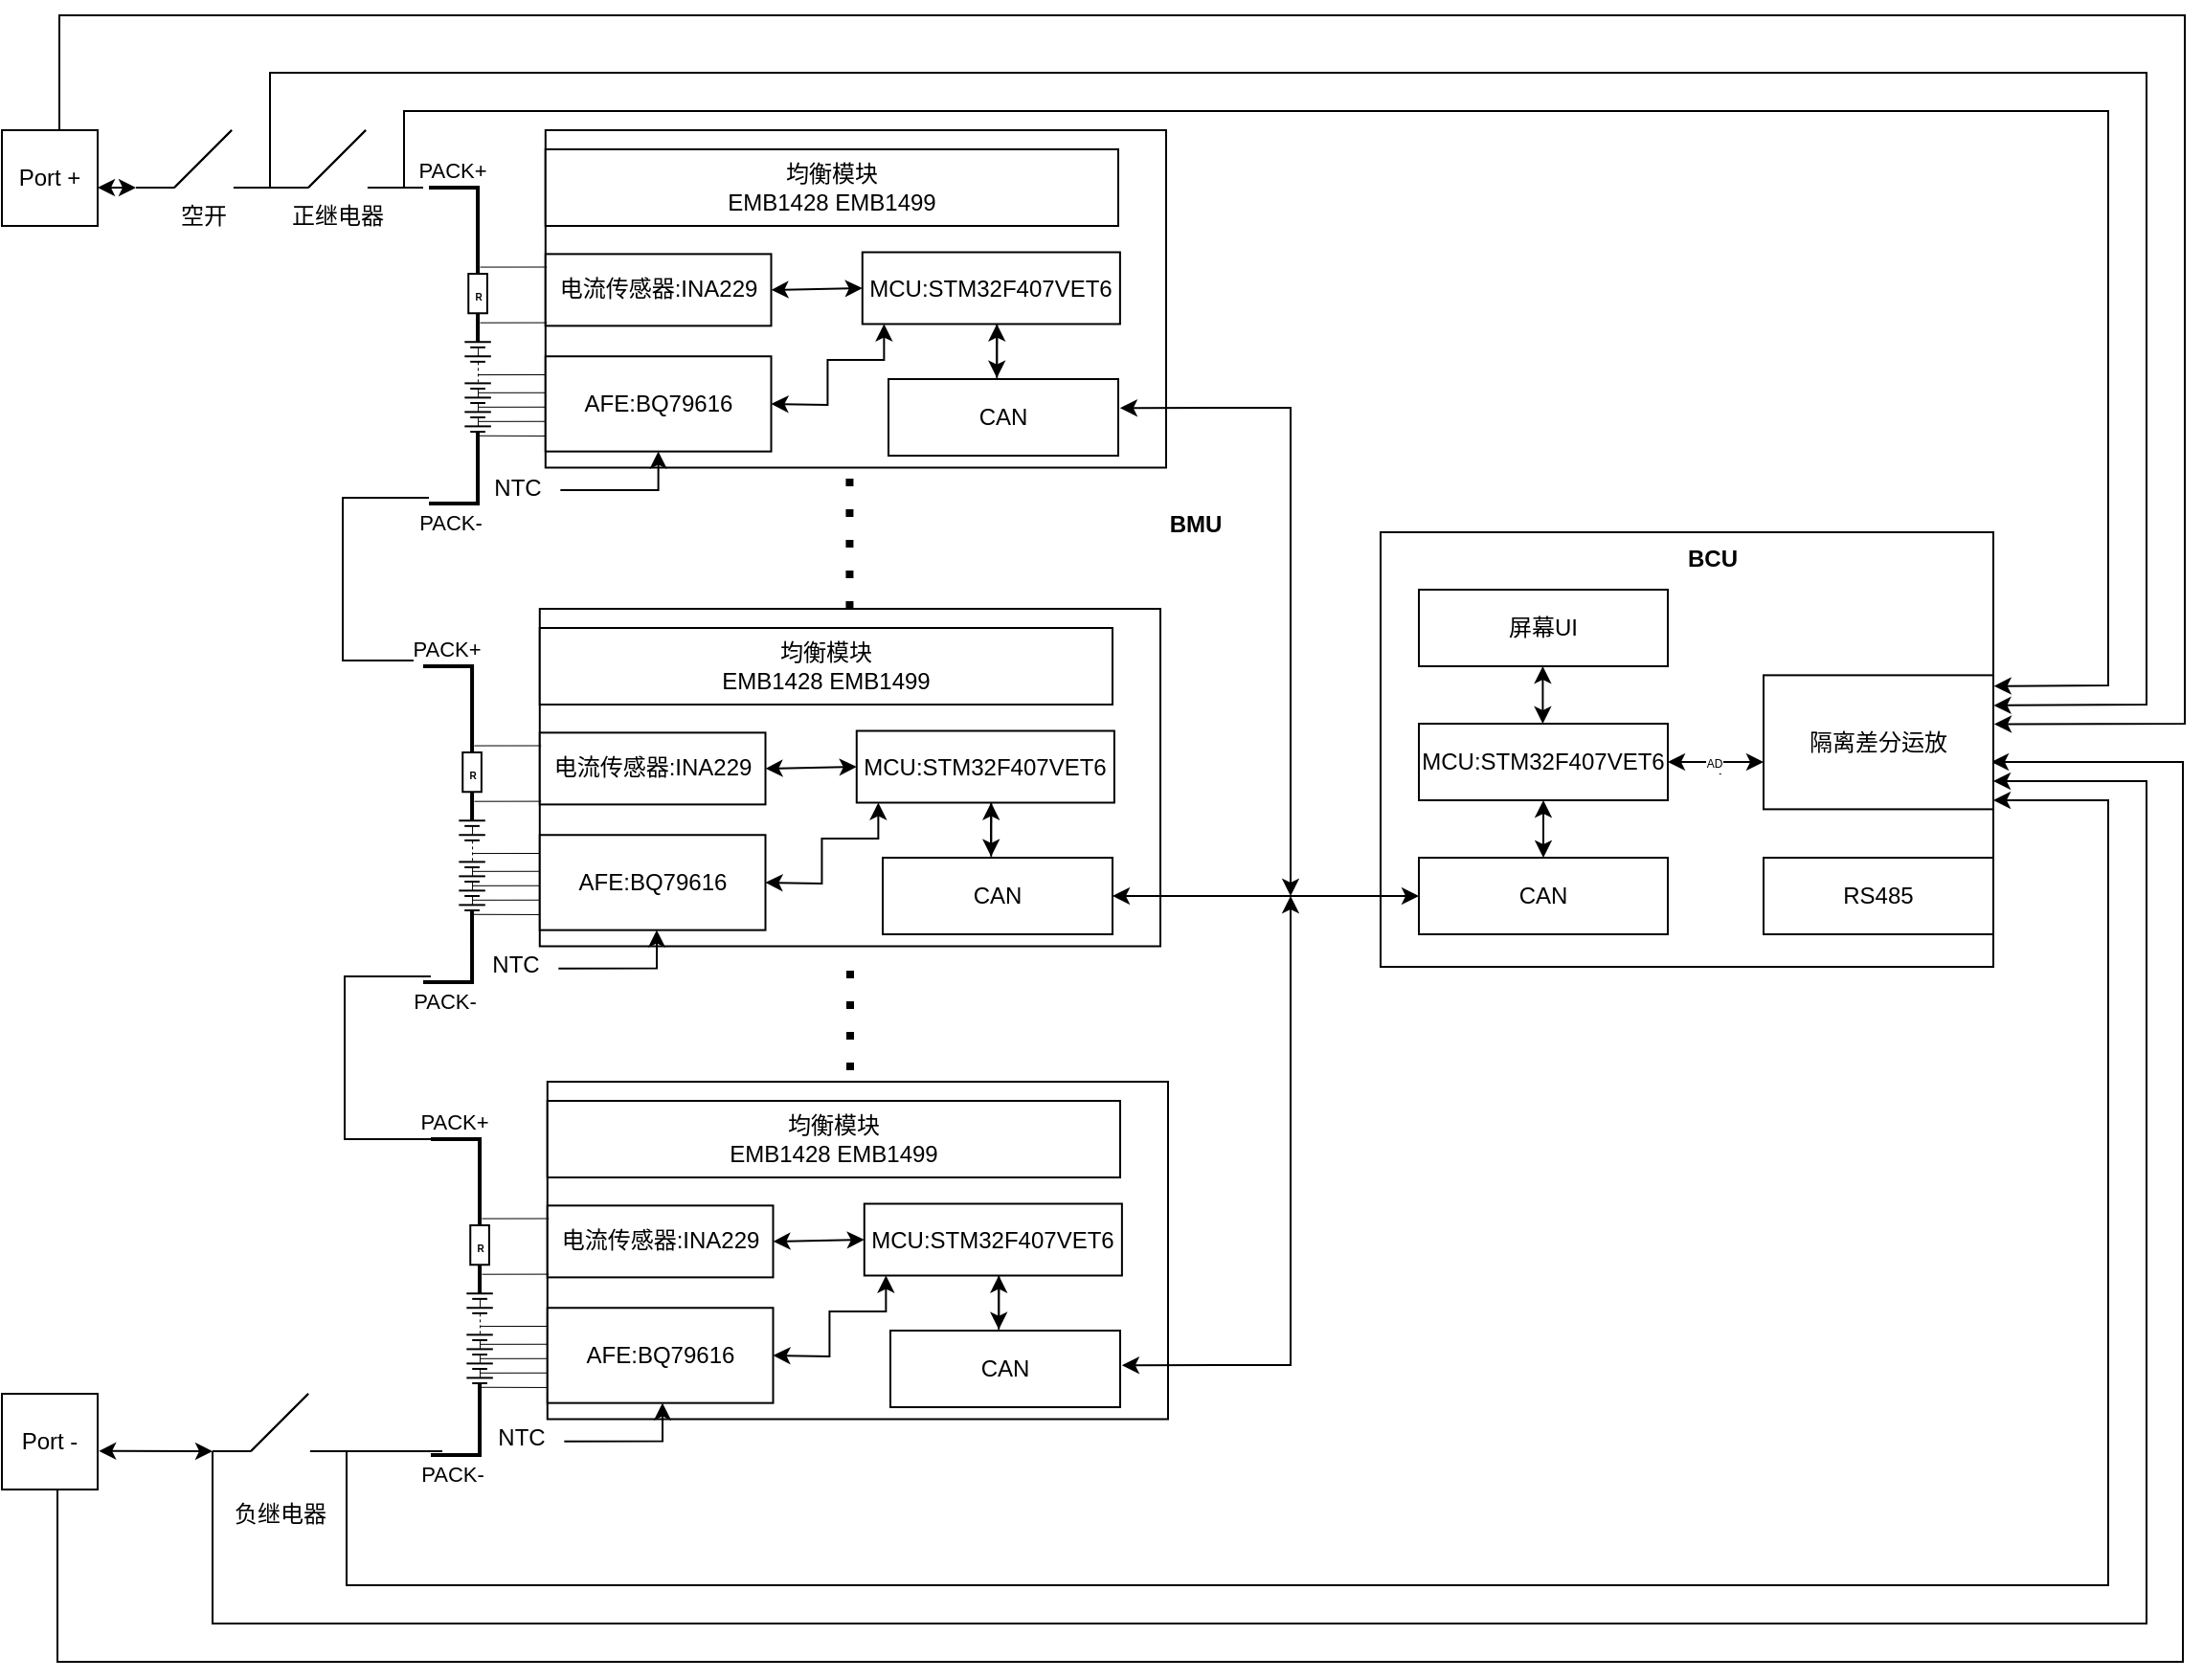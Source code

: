 <mxfile version="24.2.3" type="github">
  <diagram name="第 1 页" id="3flDMspyzysU2a9ugg71">
    <mxGraphModel dx="2122" dy="1163" grid="1" gridSize="1" guides="1" tooltips="1" connect="1" arrows="1" fold="1" page="1" pageScale="1" pageWidth="1169" pageHeight="827" math="0" shadow="0">
      <root>
        <mxCell id="0" />
        <mxCell id="1" parent="0" />
        <mxCell id="YwXC6KfsLL3C1h-GfCdH-2" value="&lt;div&gt;&lt;br&gt;&lt;/div&gt;&lt;div&gt;&lt;br&gt;&lt;/div&gt;" style="rounded=0;whiteSpace=wrap;html=1;container=0;" vertex="1" parent="1">
          <mxGeometry x="720" y="440" width="320" height="227" as="geometry" />
        </mxCell>
        <mxCell id="YwXC6KfsLL3C1h-GfCdH-6" value="MCU:STM32F407VET6" style="rounded=0;whiteSpace=wrap;html=1;container=0;" vertex="1" parent="1">
          <mxGeometry x="740" y="540" width="130" height="40" as="geometry" />
        </mxCell>
        <mxCell id="YwXC6KfsLL3C1h-GfCdH-11" value="&lt;b&gt;BCU&lt;/b&gt;" style="text;html=1;align=center;verticalAlign=middle;resizable=0;points=[];autosize=1;strokeColor=none;fillColor=none;container=0;" vertex="1" parent="1">
          <mxGeometry x="870.004" y="440.002" width="45" height="27" as="geometry" />
        </mxCell>
        <mxCell id="YwXC6KfsLL3C1h-GfCdH-14" value="" style="endArrow=classic;startArrow=classic;html=1;rounded=0;entryX=0.5;entryY=1;entryDx=0;entryDy=0;exitX=0.5;exitY=0;exitDx=0;exitDy=0;" edge="1" parent="1" source="YwXC6KfsLL3C1h-GfCdH-17" target="YwXC6KfsLL3C1h-GfCdH-6">
          <mxGeometry width="50" height="50" relative="1" as="geometry">
            <mxPoint x="706.858" y="559.495" as="sourcePoint" />
            <mxPoint x="764" y="583" as="targetPoint" />
          </mxGeometry>
        </mxCell>
        <mxCell id="YwXC6KfsLL3C1h-GfCdH-17" value="CAN" style="rounded=0;whiteSpace=wrap;html=1;container=0;" vertex="1" parent="1">
          <mxGeometry x="740" y="610" width="130" height="40" as="geometry" />
        </mxCell>
        <mxCell id="YwXC6KfsLL3C1h-GfCdH-18" value="RS485" style="rounded=0;whiteSpace=wrap;html=1;container=0;" vertex="1" parent="1">
          <mxGeometry x="920" y="610" width="120" height="40" as="geometry" />
        </mxCell>
        <mxCell id="YwXC6KfsLL3C1h-GfCdH-22" value="q" style="endArrow=classic;startArrow=classic;html=1;rounded=0;entryX=1;entryY=0.5;entryDx=0;entryDy=0;exitX=0;exitY=0.5;exitDx=0;exitDy=0;" edge="1" parent="1" target="YwXC6KfsLL3C1h-GfCdH-6">
          <mxGeometry width="50" height="50" relative="1" as="geometry">
            <mxPoint x="920" y="560" as="sourcePoint" />
            <mxPoint x="583" y="553" as="targetPoint" />
          </mxGeometry>
        </mxCell>
        <mxCell id="YwXC6KfsLL3C1h-GfCdH-23" value="&lt;font style=&quot;font-size: 6px;&quot;&gt;AD&lt;/font&gt;" style="edgeLabel;html=1;align=center;verticalAlign=middle;resizable=0;points=[];" vertex="1" connectable="0" parent="YwXC6KfsLL3C1h-GfCdH-22">
          <mxGeometry x="0.049" y="-1" relative="1" as="geometry">
            <mxPoint as="offset" />
          </mxGeometry>
        </mxCell>
        <mxCell id="YwXC6KfsLL3C1h-GfCdH-128" value="" style="endArrow=none;dashed=1;html=1;dashPattern=1 3;strokeWidth=4;rounded=0;" edge="1" parent="1">
          <mxGeometry width="50" height="50" relative="1" as="geometry">
            <mxPoint x="443" y="737" as="sourcePoint" />
            <mxPoint x="443" y="667" as="targetPoint" />
          </mxGeometry>
        </mxCell>
        <mxCell id="YwXC6KfsLL3C1h-GfCdH-129" value="" style="endArrow=none;dashed=1;html=1;dashPattern=1 3;strokeWidth=4;rounded=0;" edge="1" parent="1">
          <mxGeometry width="50" height="50" relative="1" as="geometry">
            <mxPoint x="442.72" y="480" as="sourcePoint" />
            <mxPoint x="442.72" y="410" as="targetPoint" />
            <Array as="points">
              <mxPoint x="442.72" y="410" />
            </Array>
          </mxGeometry>
        </mxCell>
        <mxCell id="YwXC6KfsLL3C1h-GfCdH-178" value="" style="endArrow=none;html=1;rounded=0;" edge="1" parent="1">
          <mxGeometry width="50" height="50" relative="1" as="geometry">
            <mxPoint x="224" y="507" as="sourcePoint" />
            <mxPoint x="223" y="422" as="targetPoint" />
            <Array as="points">
              <mxPoint x="178" y="507" />
              <mxPoint x="178" y="422" />
            </Array>
          </mxGeometry>
        </mxCell>
        <mxCell id="YwXC6KfsLL3C1h-GfCdH-180" value="" style="endArrow=none;html=1;rounded=0;" edge="1" parent="1">
          <mxGeometry width="50" height="50" relative="1" as="geometry">
            <mxPoint x="225" y="757" as="sourcePoint" />
            <mxPoint x="224" y="672" as="targetPoint" />
            <Array as="points">
              <mxPoint x="179" y="757" />
              <mxPoint x="179" y="672" />
            </Array>
          </mxGeometry>
        </mxCell>
        <mxCell id="YwXC6KfsLL3C1h-GfCdH-181" value="" style="group" vertex="1" connectable="0" parent="1">
          <mxGeometry x="140" y="230" width="70" height="30" as="geometry" />
        </mxCell>
        <mxCell id="YwXC6KfsLL3C1h-GfCdH-40" value="" style="endArrow=none;html=1;rounded=0;" edge="1" parent="YwXC6KfsLL3C1h-GfCdH-181">
          <mxGeometry width="50" height="50" relative="1" as="geometry">
            <mxPoint y="30" as="sourcePoint" />
            <mxPoint x="20" y="30" as="targetPoint" />
          </mxGeometry>
        </mxCell>
        <mxCell id="YwXC6KfsLL3C1h-GfCdH-41" value="" style="endArrow=none;html=1;rounded=0;" edge="1" parent="YwXC6KfsLL3C1h-GfCdH-181">
          <mxGeometry width="50" height="50" relative="1" as="geometry">
            <mxPoint x="50.94" y="30" as="sourcePoint" />
            <mxPoint x="80" y="30" as="targetPoint" />
            <Array as="points">
              <mxPoint x="50" y="30" />
            </Array>
          </mxGeometry>
        </mxCell>
        <mxCell id="YwXC6KfsLL3C1h-GfCdH-42" value="" style="endArrow=none;html=1;rounded=0;" edge="1" parent="YwXC6KfsLL3C1h-GfCdH-181">
          <mxGeometry width="50" height="50" relative="1" as="geometry">
            <mxPoint x="20" y="30" as="sourcePoint" />
            <mxPoint x="50" as="targetPoint" />
          </mxGeometry>
        </mxCell>
        <mxCell id="YwXC6KfsLL3C1h-GfCdH-43" value="" style="endArrow=none;html=1;rounded=0;" edge="1" parent="YwXC6KfsLL3C1h-GfCdH-181">
          <mxGeometry width="50" height="50" relative="1" as="geometry">
            <mxPoint x="20" y="30" as="sourcePoint" />
            <mxPoint x="50" as="targetPoint" />
          </mxGeometry>
        </mxCell>
        <mxCell id="YwXC6KfsLL3C1h-GfCdH-182" value="" style="endArrow=none;html=1;rounded=0;" edge="1" parent="1">
          <mxGeometry width="50" height="50" relative="1" as="geometry">
            <mxPoint x="180" y="920" as="sourcePoint" />
            <mxPoint x="230" y="920" as="targetPoint" />
          </mxGeometry>
        </mxCell>
        <mxCell id="YwXC6KfsLL3C1h-GfCdH-184" value="Port -" style="whiteSpace=wrap;html=1;aspect=fixed;" vertex="1" parent="1">
          <mxGeometry y="890" width="50" height="50" as="geometry" />
        </mxCell>
        <mxCell id="YwXC6KfsLL3C1h-GfCdH-186" value="" style="endArrow=classic;startArrow=classic;html=1;rounded=0;entryX=1.012;entryY=0.598;entryDx=0;entryDy=0;entryPerimeter=0;" edge="1" parent="1" target="YwXC6KfsLL3C1h-GfCdH-184">
          <mxGeometry width="50" height="50" relative="1" as="geometry">
            <mxPoint x="110" y="920" as="sourcePoint" />
            <mxPoint x="160" y="870" as="targetPoint" />
          </mxGeometry>
        </mxCell>
        <mxCell id="YwXC6KfsLL3C1h-GfCdH-187" value="Port +" style="whiteSpace=wrap;html=1;aspect=fixed;" vertex="1" parent="1">
          <mxGeometry y="230" width="50" height="50" as="geometry" />
        </mxCell>
        <mxCell id="YwXC6KfsLL3C1h-GfCdH-191" value="" style="group" vertex="1" connectable="0" parent="1">
          <mxGeometry x="110" y="890" width="70" height="30" as="geometry" />
        </mxCell>
        <mxCell id="YwXC6KfsLL3C1h-GfCdH-192" value="" style="endArrow=none;html=1;rounded=0;" edge="1" parent="YwXC6KfsLL3C1h-GfCdH-191">
          <mxGeometry width="50" height="50" relative="1" as="geometry">
            <mxPoint y="30" as="sourcePoint" />
            <mxPoint x="20" y="30" as="targetPoint" />
          </mxGeometry>
        </mxCell>
        <mxCell id="YwXC6KfsLL3C1h-GfCdH-193" value="" style="endArrow=none;html=1;rounded=0;" edge="1" parent="YwXC6KfsLL3C1h-GfCdH-191">
          <mxGeometry width="50" height="50" relative="1" as="geometry">
            <mxPoint x="50.94" y="30" as="sourcePoint" />
            <mxPoint x="70.94" y="30" as="targetPoint" />
            <Array as="points">
              <mxPoint x="50" y="30" />
            </Array>
          </mxGeometry>
        </mxCell>
        <mxCell id="YwXC6KfsLL3C1h-GfCdH-194" value="" style="endArrow=none;html=1;rounded=0;" edge="1" parent="YwXC6KfsLL3C1h-GfCdH-191">
          <mxGeometry width="50" height="50" relative="1" as="geometry">
            <mxPoint x="20" y="30" as="sourcePoint" />
            <mxPoint x="50" as="targetPoint" />
          </mxGeometry>
        </mxCell>
        <mxCell id="YwXC6KfsLL3C1h-GfCdH-195" value="" style="endArrow=none;html=1;rounded=0;" edge="1" parent="YwXC6KfsLL3C1h-GfCdH-191">
          <mxGeometry width="50" height="50" relative="1" as="geometry">
            <mxPoint x="20" y="30" as="sourcePoint" />
            <mxPoint x="50" as="targetPoint" />
          </mxGeometry>
        </mxCell>
        <mxCell id="YwXC6KfsLL3C1h-GfCdH-196" value="" style="group" vertex="1" connectable="0" parent="1">
          <mxGeometry x="70" y="230" width="70" height="30" as="geometry" />
        </mxCell>
        <mxCell id="YwXC6KfsLL3C1h-GfCdH-197" value="" style="endArrow=none;html=1;rounded=0;" edge="1" parent="YwXC6KfsLL3C1h-GfCdH-196">
          <mxGeometry width="50" height="50" relative="1" as="geometry">
            <mxPoint y="30" as="sourcePoint" />
            <mxPoint x="20" y="30" as="targetPoint" />
          </mxGeometry>
        </mxCell>
        <mxCell id="YwXC6KfsLL3C1h-GfCdH-198" value="" style="endArrow=none;html=1;rounded=0;" edge="1" parent="YwXC6KfsLL3C1h-GfCdH-196">
          <mxGeometry width="50" height="50" relative="1" as="geometry">
            <mxPoint x="50.94" y="30" as="sourcePoint" />
            <mxPoint x="70.94" y="30" as="targetPoint" />
            <Array as="points">
              <mxPoint x="50" y="30" />
            </Array>
          </mxGeometry>
        </mxCell>
        <mxCell id="YwXC6KfsLL3C1h-GfCdH-199" value="" style="endArrow=none;html=1;rounded=0;" edge="1" parent="YwXC6KfsLL3C1h-GfCdH-196">
          <mxGeometry width="50" height="50" relative="1" as="geometry">
            <mxPoint x="20" y="30" as="sourcePoint" />
            <mxPoint x="50" as="targetPoint" />
          </mxGeometry>
        </mxCell>
        <mxCell id="YwXC6KfsLL3C1h-GfCdH-200" value="" style="endArrow=none;html=1;rounded=0;" edge="1" parent="YwXC6KfsLL3C1h-GfCdH-196">
          <mxGeometry width="50" height="50" relative="1" as="geometry">
            <mxPoint x="20" y="30" as="sourcePoint" />
            <mxPoint x="50" as="targetPoint" />
          </mxGeometry>
        </mxCell>
        <mxCell id="YwXC6KfsLL3C1h-GfCdH-202" value="" style="endArrow=classic;startArrow=classic;html=1;rounded=0;" edge="1" parent="1">
          <mxGeometry width="50" height="50" relative="1" as="geometry">
            <mxPoint x="50" y="260" as="sourcePoint" />
            <mxPoint x="70" y="260" as="targetPoint" />
          </mxGeometry>
        </mxCell>
        <mxCell id="YwXC6KfsLL3C1h-GfCdH-203" value="空开" style="text;html=1;align=center;verticalAlign=middle;resizable=0;points=[];autosize=1;strokeColor=none;fillColor=none;" vertex="1" parent="1">
          <mxGeometry x="80" y="260" width="50" height="30" as="geometry" />
        </mxCell>
        <mxCell id="YwXC6KfsLL3C1h-GfCdH-204" value="正继电器" style="text;html=1;align=center;verticalAlign=middle;resizable=0;points=[];autosize=1;strokeColor=none;fillColor=none;" vertex="1" parent="1">
          <mxGeometry x="140" y="260" width="70" height="30" as="geometry" />
        </mxCell>
        <mxCell id="YwXC6KfsLL3C1h-GfCdH-205" value="负继电器" style="text;html=1;align=center;verticalAlign=middle;resizable=0;points=[];autosize=1;strokeColor=none;fillColor=none;" vertex="1" parent="1">
          <mxGeometry x="110" y="938" width="70" height="30" as="geometry" />
        </mxCell>
        <mxCell id="YwXC6KfsLL3C1h-GfCdH-214" value="" style="endArrow=classic;html=1;rounded=0;entryX=1;entryY=1;entryDx=0;entryDy=0;" edge="1" parent="1">
          <mxGeometry width="50" height="50" relative="1" as="geometry">
            <mxPoint x="180" y="920" as="sourcePoint" />
            <mxPoint x="1040" y="580" as="targetPoint" />
            <Array as="points">
              <mxPoint x="180" y="990" />
              <mxPoint x="1100" y="990" />
              <mxPoint x="1100" y="580" />
            </Array>
          </mxGeometry>
        </mxCell>
        <mxCell id="YwXC6KfsLL3C1h-GfCdH-215" value="" style="endArrow=classic;html=1;rounded=0;entryX=1;entryY=0.75;entryDx=0;entryDy=0;" edge="1" parent="1">
          <mxGeometry width="50" height="50" relative="1" as="geometry">
            <mxPoint x="110" y="920" as="sourcePoint" />
            <mxPoint x="1040" y="570" as="targetPoint" />
            <Array as="points">
              <mxPoint x="110" y="1010" />
              <mxPoint x="1120" y="1010" />
              <mxPoint x="1120" y="570" />
            </Array>
          </mxGeometry>
        </mxCell>
        <mxCell id="YwXC6KfsLL3C1h-GfCdH-216" value="" style="endArrow=classic;html=1;rounded=0;entryX=1.002;entryY=0.225;entryDx=0;entryDy=0;entryPerimeter=0;" edge="1" parent="1" target="YwXC6KfsLL3C1h-GfCdH-220">
          <mxGeometry width="50" height="50" relative="1" as="geometry">
            <mxPoint x="140" y="260" as="sourcePoint" />
            <mxPoint x="1040" y="530" as="targetPoint" />
            <Array as="points">
              <mxPoint x="140" y="200" />
              <mxPoint x="1120" y="200" />
              <mxPoint x="1120" y="530" />
            </Array>
          </mxGeometry>
        </mxCell>
        <mxCell id="YwXC6KfsLL3C1h-GfCdH-217" value="" style="endArrow=classic;html=1;rounded=0;entryX=1.003;entryY=0.081;entryDx=0;entryDy=0;entryPerimeter=0;" edge="1" parent="1" target="YwXC6KfsLL3C1h-GfCdH-220">
          <mxGeometry width="50" height="50" relative="1" as="geometry">
            <mxPoint x="210" y="260" as="sourcePoint" />
            <mxPoint x="1110" y="560" as="targetPoint" />
            <Array as="points">
              <mxPoint x="210" y="220" />
              <mxPoint x="1100" y="220" />
              <mxPoint x="1100" y="520" />
            </Array>
          </mxGeometry>
        </mxCell>
        <mxCell id="YwXC6KfsLL3C1h-GfCdH-218" value="" style="endArrow=classic;html=1;rounded=0;entryX=1.004;entryY=0.365;entryDx=0;entryDy=0;entryPerimeter=0;" edge="1" parent="1" target="YwXC6KfsLL3C1h-GfCdH-220">
          <mxGeometry width="50" height="50" relative="1" as="geometry">
            <mxPoint x="30" y="230" as="sourcePoint" />
            <mxPoint x="1040" y="540" as="targetPoint" />
            <Array as="points">
              <mxPoint x="30" y="170" />
              <mxPoint x="1140" y="170" />
              <mxPoint x="1140" y="540" />
            </Array>
          </mxGeometry>
        </mxCell>
        <mxCell id="YwXC6KfsLL3C1h-GfCdH-219" value="" style="endArrow=classic;html=1;rounded=0;entryX=1;entryY=0.5;entryDx=0;entryDy=0;" edge="1" parent="1">
          <mxGeometry width="50" height="50" relative="1" as="geometry">
            <mxPoint x="29" y="940" as="sourcePoint" />
            <mxPoint x="1039" y="560" as="targetPoint" />
            <Array as="points">
              <mxPoint x="29" y="1030" />
              <mxPoint x="1139" y="1030" />
              <mxPoint x="1139" y="560" />
            </Array>
          </mxGeometry>
        </mxCell>
        <mxCell id="YwXC6KfsLL3C1h-GfCdH-220" value="隔离差分运放" style="rounded=0;whiteSpace=wrap;html=1;container=0;" vertex="1" parent="1">
          <mxGeometry x="920" y="514.69" width="120" height="70" as="geometry" />
        </mxCell>
        <mxCell id="YwXC6KfsLL3C1h-GfCdH-221" value="屏幕UI" style="rounded=0;whiteSpace=wrap;html=1;container=0;" vertex="1" parent="1">
          <mxGeometry x="740" y="470" width="130" height="40" as="geometry" />
        </mxCell>
        <mxCell id="YwXC6KfsLL3C1h-GfCdH-222" value="" style="endArrow=classic;startArrow=classic;html=1;rounded=0;entryX=0.5;entryY=1;entryDx=0;entryDy=0;exitX=0.5;exitY=0;exitDx=0;exitDy=0;" edge="1" parent="1">
          <mxGeometry width="50" height="50" relative="1" as="geometry">
            <mxPoint x="804.71" y="540" as="sourcePoint" />
            <mxPoint x="804.71" y="510" as="targetPoint" />
          </mxGeometry>
        </mxCell>
        <mxCell id="buOV21PmRh0r0QjAweMu-76" value="&lt;b&gt;BMU&lt;/b&gt;" style="text;html=1;align=center;verticalAlign=middle;resizable=0;points=[];autosize=1;strokeColor=none;fillColor=none;container=0;" parent="1" vertex="1">
          <mxGeometry x="600.004" y="422.002" width="46" height="27" as="geometry" />
        </mxCell>
        <mxCell id="YwXC6KfsLL3C1h-GfCdH-230" value="" style="group" vertex="1" connectable="0" parent="1">
          <mxGeometry x="220" y="480" width="385" height="199.81" as="geometry" />
        </mxCell>
        <mxCell id="buOV21PmRh0r0QjAweMu-1" value="&lt;div&gt;&lt;br&gt;&lt;/div&gt;&lt;div&gt;&lt;br&gt;&lt;/div&gt;" style="rounded=0;whiteSpace=wrap;html=1;container=0;" parent="YwXC6KfsLL3C1h-GfCdH-230" vertex="1">
          <mxGeometry x="60.89" width="324.11" height="176.25" as="geometry" />
        </mxCell>
        <mxCell id="buOV21PmRh0r0QjAweMu-4" value="AFE:BQ79616" style="rounded=0;whiteSpace=wrap;html=1;container=0;" parent="YwXC6KfsLL3C1h-GfCdH-230" vertex="1">
          <mxGeometry x="60.893" y="118.125" width="117.857" height="49.688" as="geometry" />
        </mxCell>
        <mxCell id="buOV21PmRh0r0QjAweMu-5" value="电流传感器:INA229" style="rounded=0;whiteSpace=wrap;html=1;container=0;" parent="YwXC6KfsLL3C1h-GfCdH-230" vertex="1">
          <mxGeometry x="60.893" y="64.688" width="117.857" height="37.5" as="geometry" />
        </mxCell>
        <mxCell id="buOV21PmRh0r0QjAweMu-19" style="edgeStyle=orthogonalEdgeStyle;rounded=0;orthogonalLoop=1;jettySize=auto;html=1;entryX=0.5;entryY=0;entryDx=0;entryDy=0;" parent="YwXC6KfsLL3C1h-GfCdH-230" edge="1">
          <mxGeometry relative="1" as="geometry">
            <mxPoint x="296.613" y="101.25" as="sourcePoint" />
            <mxPoint x="296.607" y="129.375" as="targetPoint" />
          </mxGeometry>
        </mxCell>
        <mxCell id="buOV21PmRh0r0QjAweMu-7" value="MCU:STM32F407VET6" style="rounded=0;whiteSpace=wrap;html=1;container=0;" parent="YwXC6KfsLL3C1h-GfCdH-230" vertex="1">
          <mxGeometry x="226.384" y="63.75" width="134.554" height="37.5" as="geometry" />
        </mxCell>
        <mxCell id="buOV21PmRh0r0QjAweMu-18" style="edgeStyle=orthogonalEdgeStyle;rounded=0;orthogonalLoop=1;jettySize=auto;html=1;entryX=0.5;entryY=1;entryDx=0;entryDy=0;" parent="YwXC6KfsLL3C1h-GfCdH-230" edge="1">
          <mxGeometry relative="1" as="geometry">
            <mxPoint x="296.613" y="129.375" as="sourcePoint" />
            <mxPoint x="296.607" y="101.25" as="targetPoint" />
          </mxGeometry>
        </mxCell>
        <mxCell id="buOV21PmRh0r0QjAweMu-12" value="CAN" style="rounded=0;whiteSpace=wrap;html=1;container=0;" parent="YwXC6KfsLL3C1h-GfCdH-230" vertex="1">
          <mxGeometry x="240" y="130" width="120" height="40" as="geometry" />
        </mxCell>
        <mxCell id="buOV21PmRh0r0QjAweMu-26" value="" style="endArrow=classic;startArrow=classic;html=1;rounded=0;exitX=1;exitY=0.5;exitDx=0;exitDy=0;" parent="YwXC6KfsLL3C1h-GfCdH-230" source="buOV21PmRh0r0QjAweMu-4" edge="1">
          <mxGeometry width="50" height="50" relative="1" as="geometry">
            <mxPoint x="188.571" y="148.125" as="sourcePoint" />
            <mxPoint x="237.679" y="101.25" as="targetPoint" />
            <Array as="points">
              <mxPoint x="208.214" y="143.438" />
              <mxPoint x="208.214" y="120" />
              <mxPoint x="237.679" y="120" />
            </Array>
          </mxGeometry>
        </mxCell>
        <mxCell id="buOV21PmRh0r0QjAweMu-28" value="" style="endArrow=classic;startArrow=classic;html=1;rounded=0;entryX=0;entryY=0.5;entryDx=0;entryDy=0;exitX=1;exitY=0.5;exitDx=0;exitDy=0;" parent="YwXC6KfsLL3C1h-GfCdH-230" source="buOV21PmRh0r0QjAweMu-5" target="buOV21PmRh0r0QjAweMu-7" edge="1">
          <mxGeometry width="50" height="50" relative="1" as="geometry">
            <mxPoint x="208.214" y="157.5" as="sourcePoint" />
            <mxPoint x="257.321" y="110.625" as="targetPoint" />
          </mxGeometry>
        </mxCell>
        <mxCell id="buOV21PmRh0r0QjAweMu-29" value="" style="endArrow=none;html=1;rounded=0;" parent="YwXC6KfsLL3C1h-GfCdH-230" edge="1">
          <mxGeometry width="50" height="50" relative="1" as="geometry">
            <mxPoint x="18.661" y="132.188" as="sourcePoint" />
            <mxPoint x="32.411" y="132.188" as="targetPoint" />
          </mxGeometry>
        </mxCell>
        <mxCell id="buOV21PmRh0r0QjAweMu-30" value="" style="endArrow=none;html=1;rounded=0;" parent="YwXC6KfsLL3C1h-GfCdH-230" edge="1">
          <mxGeometry width="50" height="50" relative="1" as="geometry">
            <mxPoint x="21.607" y="135" as="sourcePoint" />
            <mxPoint x="29.464" y="135" as="targetPoint" />
          </mxGeometry>
        </mxCell>
        <mxCell id="buOV21PmRh0r0QjAweMu-31" value="" style="endArrow=none;html=1;rounded=0;" parent="YwXC6KfsLL3C1h-GfCdH-230" edge="1">
          <mxGeometry width="50" height="50" relative="1" as="geometry">
            <mxPoint x="18.661" y="139.688" as="sourcePoint" />
            <mxPoint x="32.411" y="139.688" as="targetPoint" />
          </mxGeometry>
        </mxCell>
        <mxCell id="buOV21PmRh0r0QjAweMu-32" value="" style="endArrow=none;html=1;rounded=0;" parent="YwXC6KfsLL3C1h-GfCdH-230" edge="1">
          <mxGeometry width="50" height="50" relative="1" as="geometry">
            <mxPoint x="21.607" y="142.5" as="sourcePoint" />
            <mxPoint x="29.464" y="142.5" as="targetPoint" />
          </mxGeometry>
        </mxCell>
        <mxCell id="buOV21PmRh0r0QjAweMu-33" value="" style="endArrow=none;html=1;rounded=0;strokeWidth=0.5;" parent="YwXC6KfsLL3C1h-GfCdH-230" edge="1">
          <mxGeometry width="50" height="50" relative="1" as="geometry">
            <mxPoint x="25.536" y="139.688" as="sourcePoint" />
            <mxPoint x="25.536" y="135" as="targetPoint" />
          </mxGeometry>
        </mxCell>
        <mxCell id="buOV21PmRh0r0QjAweMu-35" value="" style="endArrow=none;html=1;rounded=0;" parent="YwXC6KfsLL3C1h-GfCdH-230" edge="1">
          <mxGeometry width="50" height="50" relative="1" as="geometry">
            <mxPoint x="18.661" y="147.188" as="sourcePoint" />
            <mxPoint x="32.411" y="147.188" as="targetPoint" />
          </mxGeometry>
        </mxCell>
        <mxCell id="buOV21PmRh0r0QjAweMu-36" value="" style="endArrow=none;html=1;rounded=0;" parent="YwXC6KfsLL3C1h-GfCdH-230" edge="1">
          <mxGeometry width="50" height="50" relative="1" as="geometry">
            <mxPoint x="21.607" y="150" as="sourcePoint" />
            <mxPoint x="29.464" y="150" as="targetPoint" />
          </mxGeometry>
        </mxCell>
        <mxCell id="buOV21PmRh0r0QjAweMu-37" value="" style="endArrow=none;html=1;rounded=0;strokeWidth=0.5;" parent="YwXC6KfsLL3C1h-GfCdH-230" edge="1">
          <mxGeometry width="50" height="50" relative="1" as="geometry">
            <mxPoint x="25.536" y="147.188" as="sourcePoint" />
            <mxPoint x="25.536" y="142.5" as="targetPoint" />
          </mxGeometry>
        </mxCell>
        <mxCell id="buOV21PmRh0r0QjAweMu-38" value="" style="endArrow=none;html=1;rounded=0;" parent="YwXC6KfsLL3C1h-GfCdH-230" edge="1">
          <mxGeometry width="50" height="50" relative="1" as="geometry">
            <mxPoint x="18.661" y="154.688" as="sourcePoint" />
            <mxPoint x="32.411" y="154.688" as="targetPoint" />
          </mxGeometry>
        </mxCell>
        <mxCell id="buOV21PmRh0r0QjAweMu-39" value="" style="endArrow=none;html=1;rounded=0;" parent="YwXC6KfsLL3C1h-GfCdH-230" edge="1">
          <mxGeometry width="50" height="50" relative="1" as="geometry">
            <mxPoint x="21.607" y="157.5" as="sourcePoint" />
            <mxPoint x="29.464" y="157.5" as="targetPoint" />
          </mxGeometry>
        </mxCell>
        <mxCell id="buOV21PmRh0r0QjAweMu-40" value="" style="endArrow=none;html=1;rounded=0;strokeWidth=0.5;" parent="YwXC6KfsLL3C1h-GfCdH-230" edge="1">
          <mxGeometry width="50" height="50" relative="1" as="geometry">
            <mxPoint x="25.536" y="154.688" as="sourcePoint" />
            <mxPoint x="25.536" y="150" as="targetPoint" />
          </mxGeometry>
        </mxCell>
        <mxCell id="buOV21PmRh0r0QjAweMu-48" value="" style="endArrow=none;html=1;rounded=0;" parent="YwXC6KfsLL3C1h-GfCdH-230" edge="1">
          <mxGeometry width="50" height="50" relative="1" as="geometry">
            <mxPoint x="18.661" y="110.625" as="sourcePoint" />
            <mxPoint x="32.411" y="110.625" as="targetPoint" />
          </mxGeometry>
        </mxCell>
        <mxCell id="buOV21PmRh0r0QjAweMu-49" value="" style="endArrow=none;html=1;rounded=0;" parent="YwXC6KfsLL3C1h-GfCdH-230" edge="1">
          <mxGeometry width="50" height="50" relative="1" as="geometry">
            <mxPoint x="21.607" y="113.438" as="sourcePoint" />
            <mxPoint x="29.464" y="113.438" as="targetPoint" />
          </mxGeometry>
        </mxCell>
        <mxCell id="buOV21PmRh0r0QjAweMu-50" value="" style="endArrow=none;html=1;rounded=0;" parent="YwXC6KfsLL3C1h-GfCdH-230" edge="1">
          <mxGeometry width="50" height="50" relative="1" as="geometry">
            <mxPoint x="18.661" y="118.125" as="sourcePoint" />
            <mxPoint x="32.411" y="118.125" as="targetPoint" />
          </mxGeometry>
        </mxCell>
        <mxCell id="buOV21PmRh0r0QjAweMu-51" value="" style="endArrow=none;html=1;rounded=0;" parent="YwXC6KfsLL3C1h-GfCdH-230" edge="1">
          <mxGeometry width="50" height="50" relative="1" as="geometry">
            <mxPoint x="21.607" y="120.938" as="sourcePoint" />
            <mxPoint x="29.464" y="120.938" as="targetPoint" />
          </mxGeometry>
        </mxCell>
        <mxCell id="buOV21PmRh0r0QjAweMu-52" value="" style="endArrow=none;html=1;rounded=0;strokeWidth=0.5;" parent="YwXC6KfsLL3C1h-GfCdH-230" edge="1">
          <mxGeometry width="50" height="50" relative="1" as="geometry">
            <mxPoint x="25.536" y="118.125" as="sourcePoint" />
            <mxPoint x="25.536" y="113.438" as="targetPoint" />
          </mxGeometry>
        </mxCell>
        <mxCell id="buOV21PmRh0r0QjAweMu-53" value="" style="endArrow=none;dashed=1;html=1;strokeWidth=0.5;rounded=0;" parent="YwXC6KfsLL3C1h-GfCdH-230" edge="1">
          <mxGeometry width="50" height="50" relative="1" as="geometry">
            <mxPoint x="25.536" y="120.938" as="sourcePoint" />
            <mxPoint x="25.536" y="132.188" as="targetPoint" />
          </mxGeometry>
        </mxCell>
        <mxCell id="buOV21PmRh0r0QjAweMu-59" value="&lt;font style=&quot;font-size: 5px;&quot;&gt;&lt;b&gt;R&lt;/b&gt;&lt;/font&gt;" style="rounded=0;whiteSpace=wrap;html=1;container=0;" parent="YwXC6KfsLL3C1h-GfCdH-230" vertex="1">
          <mxGeometry x="20.625" y="75" width="9.821" height="20.625" as="geometry" />
        </mxCell>
        <mxCell id="buOV21PmRh0r0QjAweMu-60" value="" style="endArrow=none;html=1;rounded=0;strokeWidth=0.5;entryX=-0.002;entryY=0.928;entryDx=0;entryDy=0;entryPerimeter=0;" parent="YwXC6KfsLL3C1h-GfCdH-230" edge="1">
          <mxGeometry width="50" height="50" relative="1" as="geometry">
            <mxPoint x="25.732" y="157.5" as="sourcePoint" />
            <mxPoint x="60.893" y="159.487" as="targetPoint" />
            <Array as="points">
              <mxPoint x="25.771" y="159.375" />
            </Array>
          </mxGeometry>
        </mxCell>
        <mxCell id="buOV21PmRh0r0QjAweMu-64" value="" style="endArrow=none;html=1;rounded=0;strokeWidth=0.5;entryX=-0.004;entryY=0.574;entryDx=0;entryDy=0;entryPerimeter=0;" parent="YwXC6KfsLL3C1h-GfCdH-230" edge="1">
          <mxGeometry width="50" height="50" relative="1" as="geometry">
            <mxPoint x="25.536" y="151.912" as="sourcePoint" />
            <mxPoint x="60.421" y="151.875" as="targetPoint" />
          </mxGeometry>
        </mxCell>
        <mxCell id="buOV21PmRh0r0QjAweMu-65" value="" style="endArrow=none;html=1;rounded=0;strokeWidth=0.5;entryX=-0.004;entryY=0.574;entryDx=0;entryDy=0;entryPerimeter=0;" parent="YwXC6KfsLL3C1h-GfCdH-230" edge="1">
          <mxGeometry width="50" height="50" relative="1" as="geometry">
            <mxPoint x="25.536" y="144.412" as="sourcePoint" />
            <mxPoint x="60.421" y="144.375" as="targetPoint" />
          </mxGeometry>
        </mxCell>
        <mxCell id="buOV21PmRh0r0QjAweMu-66" value="" style="endArrow=none;html=1;rounded=0;strokeWidth=0.5;entryX=-0.004;entryY=0.574;entryDx=0;entryDy=0;entryPerimeter=0;" parent="YwXC6KfsLL3C1h-GfCdH-230" edge="1">
          <mxGeometry width="50" height="50" relative="1" as="geometry">
            <mxPoint x="25.536" y="136.913" as="sourcePoint" />
            <mxPoint x="60.421" y="136.875" as="targetPoint" />
          </mxGeometry>
        </mxCell>
        <mxCell id="buOV21PmRh0r0QjAweMu-67" value="" style="endArrow=none;html=1;rounded=0;strokeWidth=0.5;entryX=-0.004;entryY=0.574;entryDx=0;entryDy=0;entryPerimeter=0;" parent="YwXC6KfsLL3C1h-GfCdH-230" edge="1">
          <mxGeometry width="50" height="50" relative="1" as="geometry">
            <mxPoint x="25.536" y="127.538" as="sourcePoint" />
            <mxPoint x="60.421" y="127.5" as="targetPoint" />
          </mxGeometry>
        </mxCell>
        <mxCell id="buOV21PmRh0r0QjAweMu-69" value="" style="endArrow=none;html=1;rounded=0;entryX=0.5;entryY=1;entryDx=0;entryDy=0;strokeWidth=2;" parent="YwXC6KfsLL3C1h-GfCdH-230" target="buOV21PmRh0r0QjAweMu-59" edge="1">
          <mxGeometry width="50" height="50" relative="1" as="geometry">
            <mxPoint x="25.536" y="110.625" as="sourcePoint" />
            <mxPoint x="96.25" y="79.688" as="targetPoint" />
          </mxGeometry>
        </mxCell>
        <mxCell id="buOV21PmRh0r0QjAweMu-70" value="" style="endArrow=none;html=1;rounded=0;entryX=0.5;entryY=1;entryDx=0;entryDy=0;strokeWidth=2;" parent="YwXC6KfsLL3C1h-GfCdH-230" edge="1">
          <mxGeometry width="50" height="50" relative="1" as="geometry">
            <mxPoint y="195" as="sourcePoint" />
            <mxPoint x="25.516" y="157.5" as="targetPoint" />
            <Array as="points">
              <mxPoint x="25.536" y="195" />
            </Array>
          </mxGeometry>
        </mxCell>
        <mxCell id="buOV21PmRh0r0QjAweMu-78" value="PACK-" style="edgeLabel;html=1;align=center;verticalAlign=middle;resizable=0;points=[];container=0;" parent="buOV21PmRh0r0QjAweMu-70" vertex="1" connectable="0">
          <mxGeometry x="-0.727" relative="1" as="geometry">
            <mxPoint x="2" y="10" as="offset" />
          </mxGeometry>
        </mxCell>
        <mxCell id="buOV21PmRh0r0QjAweMu-72" value="" style="endArrow=none;html=1;rounded=0;strokeWidth=2;exitX=0.5;exitY=0;exitDx=0;exitDy=0;" parent="YwXC6KfsLL3C1h-GfCdH-230" source="buOV21PmRh0r0QjAweMu-59" edge="1">
          <mxGeometry width="50" height="50" relative="1" as="geometry">
            <mxPoint x="25.536" y="53.438" as="sourcePoint" />
            <mxPoint y="30" as="targetPoint" />
            <Array as="points">
              <mxPoint x="25.536" y="30" />
            </Array>
          </mxGeometry>
        </mxCell>
        <mxCell id="buOV21PmRh0r0QjAweMu-77" value="PACK+" style="edgeLabel;html=1;align=center;verticalAlign=middle;resizable=0;points=[];container=0;" parent="buOV21PmRh0r0QjAweMu-72" vertex="1" connectable="0">
          <mxGeometry x="0.739" relative="1" as="geometry">
            <mxPoint x="3" y="-9" as="offset" />
          </mxGeometry>
        </mxCell>
        <mxCell id="buOV21PmRh0r0QjAweMu-74" value="" style="endArrow=none;html=1;rounded=0;strokeWidth=0.5;entryX=-0.004;entryY=0.574;entryDx=0;entryDy=0;entryPerimeter=0;" parent="YwXC6KfsLL3C1h-GfCdH-230" edge="1">
          <mxGeometry width="50" height="50" relative="1" as="geometry">
            <mxPoint x="26.518" y="71.287" as="sourcePoint" />
            <mxPoint x="61.404" y="71.25" as="targetPoint" />
          </mxGeometry>
        </mxCell>
        <mxCell id="buOV21PmRh0r0QjAweMu-75" value="" style="endArrow=none;html=1;rounded=0;strokeWidth=0.5;entryX=-0.004;entryY=0.574;entryDx=0;entryDy=0;entryPerimeter=0;" parent="YwXC6KfsLL3C1h-GfCdH-230" edge="1">
          <mxGeometry width="50" height="50" relative="1" as="geometry">
            <mxPoint x="26.518" y="100.35" as="sourcePoint" />
            <mxPoint x="61.404" y="100.312" as="targetPoint" />
          </mxGeometry>
        </mxCell>
        <mxCell id="YwXC6KfsLL3C1h-GfCdH-223" value="均衡模块&lt;div&gt;EMB1428 EMB1499&lt;/div&gt;" style="rounded=0;whiteSpace=wrap;html=1;container=0;" vertex="1" parent="YwXC6KfsLL3C1h-GfCdH-230">
          <mxGeometry x="60.89" y="10" width="299.11" height="40" as="geometry" />
        </mxCell>
        <mxCell id="YwXC6KfsLL3C1h-GfCdH-321" style="edgeStyle=orthogonalEdgeStyle;rounded=0;orthogonalLoop=1;jettySize=auto;html=1;entryX=0.5;entryY=1;entryDx=0;entryDy=0;exitX=1.015;exitY=0.556;exitDx=0;exitDy=0;exitPerimeter=0;" edge="1" source="YwXC6KfsLL3C1h-GfCdH-322" parent="YwXC6KfsLL3C1h-GfCdH-230">
          <mxGeometry relative="1" as="geometry">
            <mxPoint x="71" y="187.81" as="sourcePoint" />
            <mxPoint x="122" y="167.81" as="targetPoint" />
            <Array as="points">
              <mxPoint x="122" y="187.81" />
            </Array>
          </mxGeometry>
        </mxCell>
        <mxCell id="YwXC6KfsLL3C1h-GfCdH-322" value="NTC" style="text;html=1;align=center;verticalAlign=middle;resizable=0;points=[];autosize=1;strokeColor=none;fillColor=none;" vertex="1" parent="YwXC6KfsLL3C1h-GfCdH-230">
          <mxGeometry x="26" y="172.81" width="44" height="27" as="geometry" />
        </mxCell>
        <mxCell id="YwXC6KfsLL3C1h-GfCdH-232" value="" style="group" vertex="1" connectable="0" parent="1">
          <mxGeometry x="224" y="727" width="385" height="199.81" as="geometry" />
        </mxCell>
        <mxCell id="YwXC6KfsLL3C1h-GfCdH-233" value="&lt;div&gt;&lt;br&gt;&lt;/div&gt;&lt;div&gt;&lt;br&gt;&lt;/div&gt;" style="rounded=0;whiteSpace=wrap;html=1;container=0;" vertex="1" parent="YwXC6KfsLL3C1h-GfCdH-232">
          <mxGeometry x="60.89" width="324.11" height="176.25" as="geometry" />
        </mxCell>
        <mxCell id="YwXC6KfsLL3C1h-GfCdH-234" value="AFE:BQ79616" style="rounded=0;whiteSpace=wrap;html=1;container=0;" vertex="1" parent="YwXC6KfsLL3C1h-GfCdH-232">
          <mxGeometry x="60.893" y="118.125" width="117.857" height="49.688" as="geometry" />
        </mxCell>
        <mxCell id="YwXC6KfsLL3C1h-GfCdH-235" value="电流传感器:INA229" style="rounded=0;whiteSpace=wrap;html=1;container=0;" vertex="1" parent="YwXC6KfsLL3C1h-GfCdH-232">
          <mxGeometry x="60.893" y="64.688" width="117.857" height="37.5" as="geometry" />
        </mxCell>
        <mxCell id="YwXC6KfsLL3C1h-GfCdH-236" style="edgeStyle=orthogonalEdgeStyle;rounded=0;orthogonalLoop=1;jettySize=auto;html=1;entryX=0.5;entryY=0;entryDx=0;entryDy=0;" edge="1" parent="YwXC6KfsLL3C1h-GfCdH-232">
          <mxGeometry relative="1" as="geometry">
            <mxPoint x="296.613" y="101.25" as="sourcePoint" />
            <mxPoint x="296.607" y="129.375" as="targetPoint" />
          </mxGeometry>
        </mxCell>
        <mxCell id="YwXC6KfsLL3C1h-GfCdH-237" value="MCU:STM32F407VET6" style="rounded=0;whiteSpace=wrap;html=1;container=0;" vertex="1" parent="YwXC6KfsLL3C1h-GfCdH-232">
          <mxGeometry x="226.384" y="63.75" width="134.554" height="37.5" as="geometry" />
        </mxCell>
        <mxCell id="YwXC6KfsLL3C1h-GfCdH-238" style="edgeStyle=orthogonalEdgeStyle;rounded=0;orthogonalLoop=1;jettySize=auto;html=1;entryX=0.5;entryY=1;entryDx=0;entryDy=0;" edge="1" parent="YwXC6KfsLL3C1h-GfCdH-232">
          <mxGeometry relative="1" as="geometry">
            <mxPoint x="296.613" y="129.375" as="sourcePoint" />
            <mxPoint x="296.607" y="101.25" as="targetPoint" />
          </mxGeometry>
        </mxCell>
        <mxCell id="YwXC6KfsLL3C1h-GfCdH-239" value="CAN" style="rounded=0;whiteSpace=wrap;html=1;container=0;" vertex="1" parent="YwXC6KfsLL3C1h-GfCdH-232">
          <mxGeometry x="240" y="130" width="120" height="40" as="geometry" />
        </mxCell>
        <mxCell id="YwXC6KfsLL3C1h-GfCdH-240" value="" style="endArrow=classic;startArrow=classic;html=1;rounded=0;exitX=1;exitY=0.5;exitDx=0;exitDy=0;" edge="1" parent="YwXC6KfsLL3C1h-GfCdH-232" source="YwXC6KfsLL3C1h-GfCdH-234">
          <mxGeometry width="50" height="50" relative="1" as="geometry">
            <mxPoint x="188.571" y="148.125" as="sourcePoint" />
            <mxPoint x="237.679" y="101.25" as="targetPoint" />
            <Array as="points">
              <mxPoint x="208.214" y="143.438" />
              <mxPoint x="208.214" y="120" />
              <mxPoint x="237.679" y="120" />
            </Array>
          </mxGeometry>
        </mxCell>
        <mxCell id="YwXC6KfsLL3C1h-GfCdH-241" value="" style="endArrow=classic;startArrow=classic;html=1;rounded=0;entryX=0;entryY=0.5;entryDx=0;entryDy=0;exitX=1;exitY=0.5;exitDx=0;exitDy=0;" edge="1" parent="YwXC6KfsLL3C1h-GfCdH-232" source="YwXC6KfsLL3C1h-GfCdH-235" target="YwXC6KfsLL3C1h-GfCdH-237">
          <mxGeometry width="50" height="50" relative="1" as="geometry">
            <mxPoint x="208.214" y="157.5" as="sourcePoint" />
            <mxPoint x="257.321" y="110.625" as="targetPoint" />
          </mxGeometry>
        </mxCell>
        <mxCell id="YwXC6KfsLL3C1h-GfCdH-242" value="" style="endArrow=none;html=1;rounded=0;" edge="1" parent="YwXC6KfsLL3C1h-GfCdH-232">
          <mxGeometry width="50" height="50" relative="1" as="geometry">
            <mxPoint x="18.661" y="132.188" as="sourcePoint" />
            <mxPoint x="32.411" y="132.188" as="targetPoint" />
          </mxGeometry>
        </mxCell>
        <mxCell id="YwXC6KfsLL3C1h-GfCdH-243" value="" style="endArrow=none;html=1;rounded=0;" edge="1" parent="YwXC6KfsLL3C1h-GfCdH-232">
          <mxGeometry width="50" height="50" relative="1" as="geometry">
            <mxPoint x="21.607" y="135" as="sourcePoint" />
            <mxPoint x="29.464" y="135" as="targetPoint" />
          </mxGeometry>
        </mxCell>
        <mxCell id="YwXC6KfsLL3C1h-GfCdH-244" value="" style="endArrow=none;html=1;rounded=0;" edge="1" parent="YwXC6KfsLL3C1h-GfCdH-232">
          <mxGeometry width="50" height="50" relative="1" as="geometry">
            <mxPoint x="18.661" y="139.688" as="sourcePoint" />
            <mxPoint x="32.411" y="139.688" as="targetPoint" />
          </mxGeometry>
        </mxCell>
        <mxCell id="YwXC6KfsLL3C1h-GfCdH-245" value="" style="endArrow=none;html=1;rounded=0;" edge="1" parent="YwXC6KfsLL3C1h-GfCdH-232">
          <mxGeometry width="50" height="50" relative="1" as="geometry">
            <mxPoint x="21.607" y="142.5" as="sourcePoint" />
            <mxPoint x="29.464" y="142.5" as="targetPoint" />
          </mxGeometry>
        </mxCell>
        <mxCell id="YwXC6KfsLL3C1h-GfCdH-246" value="" style="endArrow=none;html=1;rounded=0;strokeWidth=0.5;" edge="1" parent="YwXC6KfsLL3C1h-GfCdH-232">
          <mxGeometry width="50" height="50" relative="1" as="geometry">
            <mxPoint x="25.536" y="139.688" as="sourcePoint" />
            <mxPoint x="25.536" y="135" as="targetPoint" />
          </mxGeometry>
        </mxCell>
        <mxCell id="YwXC6KfsLL3C1h-GfCdH-247" value="" style="endArrow=none;html=1;rounded=0;" edge="1" parent="YwXC6KfsLL3C1h-GfCdH-232">
          <mxGeometry width="50" height="50" relative="1" as="geometry">
            <mxPoint x="18.661" y="147.188" as="sourcePoint" />
            <mxPoint x="32.411" y="147.188" as="targetPoint" />
          </mxGeometry>
        </mxCell>
        <mxCell id="YwXC6KfsLL3C1h-GfCdH-248" value="" style="endArrow=none;html=1;rounded=0;" edge="1" parent="YwXC6KfsLL3C1h-GfCdH-232">
          <mxGeometry width="50" height="50" relative="1" as="geometry">
            <mxPoint x="21.607" y="150" as="sourcePoint" />
            <mxPoint x="29.464" y="150" as="targetPoint" />
          </mxGeometry>
        </mxCell>
        <mxCell id="YwXC6KfsLL3C1h-GfCdH-249" value="" style="endArrow=none;html=1;rounded=0;strokeWidth=0.5;" edge="1" parent="YwXC6KfsLL3C1h-GfCdH-232">
          <mxGeometry width="50" height="50" relative="1" as="geometry">
            <mxPoint x="25.536" y="147.188" as="sourcePoint" />
            <mxPoint x="25.536" y="142.5" as="targetPoint" />
          </mxGeometry>
        </mxCell>
        <mxCell id="YwXC6KfsLL3C1h-GfCdH-250" value="" style="endArrow=none;html=1;rounded=0;" edge="1" parent="YwXC6KfsLL3C1h-GfCdH-232">
          <mxGeometry width="50" height="50" relative="1" as="geometry">
            <mxPoint x="18.661" y="154.688" as="sourcePoint" />
            <mxPoint x="32.411" y="154.688" as="targetPoint" />
          </mxGeometry>
        </mxCell>
        <mxCell id="YwXC6KfsLL3C1h-GfCdH-251" value="" style="endArrow=none;html=1;rounded=0;" edge="1" parent="YwXC6KfsLL3C1h-GfCdH-232">
          <mxGeometry width="50" height="50" relative="1" as="geometry">
            <mxPoint x="21.607" y="157.5" as="sourcePoint" />
            <mxPoint x="29.464" y="157.5" as="targetPoint" />
          </mxGeometry>
        </mxCell>
        <mxCell id="YwXC6KfsLL3C1h-GfCdH-252" value="" style="endArrow=none;html=1;rounded=0;strokeWidth=0.5;" edge="1" parent="YwXC6KfsLL3C1h-GfCdH-232">
          <mxGeometry width="50" height="50" relative="1" as="geometry">
            <mxPoint x="25.536" y="154.688" as="sourcePoint" />
            <mxPoint x="25.536" y="150" as="targetPoint" />
          </mxGeometry>
        </mxCell>
        <mxCell id="YwXC6KfsLL3C1h-GfCdH-253" value="" style="endArrow=none;html=1;rounded=0;" edge="1" parent="YwXC6KfsLL3C1h-GfCdH-232">
          <mxGeometry width="50" height="50" relative="1" as="geometry">
            <mxPoint x="18.661" y="110.625" as="sourcePoint" />
            <mxPoint x="32.411" y="110.625" as="targetPoint" />
          </mxGeometry>
        </mxCell>
        <mxCell id="YwXC6KfsLL3C1h-GfCdH-254" value="" style="endArrow=none;html=1;rounded=0;" edge="1" parent="YwXC6KfsLL3C1h-GfCdH-232">
          <mxGeometry width="50" height="50" relative="1" as="geometry">
            <mxPoint x="21.607" y="113.438" as="sourcePoint" />
            <mxPoint x="29.464" y="113.438" as="targetPoint" />
          </mxGeometry>
        </mxCell>
        <mxCell id="YwXC6KfsLL3C1h-GfCdH-255" value="" style="endArrow=none;html=1;rounded=0;" edge="1" parent="YwXC6KfsLL3C1h-GfCdH-232">
          <mxGeometry width="50" height="50" relative="1" as="geometry">
            <mxPoint x="18.661" y="118.125" as="sourcePoint" />
            <mxPoint x="32.411" y="118.125" as="targetPoint" />
          </mxGeometry>
        </mxCell>
        <mxCell id="YwXC6KfsLL3C1h-GfCdH-256" value="" style="endArrow=none;html=1;rounded=0;" edge="1" parent="YwXC6KfsLL3C1h-GfCdH-232">
          <mxGeometry width="50" height="50" relative="1" as="geometry">
            <mxPoint x="21.607" y="120.938" as="sourcePoint" />
            <mxPoint x="29.464" y="120.938" as="targetPoint" />
          </mxGeometry>
        </mxCell>
        <mxCell id="YwXC6KfsLL3C1h-GfCdH-257" value="" style="endArrow=none;html=1;rounded=0;strokeWidth=0.5;" edge="1" parent="YwXC6KfsLL3C1h-GfCdH-232">
          <mxGeometry width="50" height="50" relative="1" as="geometry">
            <mxPoint x="25.536" y="118.125" as="sourcePoint" />
            <mxPoint x="25.536" y="113.438" as="targetPoint" />
          </mxGeometry>
        </mxCell>
        <mxCell id="YwXC6KfsLL3C1h-GfCdH-258" value="" style="endArrow=none;dashed=1;html=1;strokeWidth=0.5;rounded=0;" edge="1" parent="YwXC6KfsLL3C1h-GfCdH-232">
          <mxGeometry width="50" height="50" relative="1" as="geometry">
            <mxPoint x="25.536" y="120.938" as="sourcePoint" />
            <mxPoint x="25.536" y="132.188" as="targetPoint" />
          </mxGeometry>
        </mxCell>
        <mxCell id="YwXC6KfsLL3C1h-GfCdH-259" value="&lt;font style=&quot;font-size: 5px;&quot;&gt;&lt;b&gt;R&lt;/b&gt;&lt;/font&gt;" style="rounded=0;whiteSpace=wrap;html=1;container=0;" vertex="1" parent="YwXC6KfsLL3C1h-GfCdH-232">
          <mxGeometry x="20.625" y="75" width="9.821" height="20.625" as="geometry" />
        </mxCell>
        <mxCell id="YwXC6KfsLL3C1h-GfCdH-260" value="" style="endArrow=none;html=1;rounded=0;strokeWidth=0.5;entryX=-0.002;entryY=0.928;entryDx=0;entryDy=0;entryPerimeter=0;" edge="1" parent="YwXC6KfsLL3C1h-GfCdH-232">
          <mxGeometry width="50" height="50" relative="1" as="geometry">
            <mxPoint x="25.732" y="157.5" as="sourcePoint" />
            <mxPoint x="60.893" y="159.487" as="targetPoint" />
            <Array as="points">
              <mxPoint x="25.771" y="159.375" />
            </Array>
          </mxGeometry>
        </mxCell>
        <mxCell id="YwXC6KfsLL3C1h-GfCdH-261" value="" style="endArrow=none;html=1;rounded=0;strokeWidth=0.5;entryX=-0.004;entryY=0.574;entryDx=0;entryDy=0;entryPerimeter=0;" edge="1" parent="YwXC6KfsLL3C1h-GfCdH-232">
          <mxGeometry width="50" height="50" relative="1" as="geometry">
            <mxPoint x="25.536" y="151.912" as="sourcePoint" />
            <mxPoint x="60.421" y="151.875" as="targetPoint" />
          </mxGeometry>
        </mxCell>
        <mxCell id="YwXC6KfsLL3C1h-GfCdH-262" value="" style="endArrow=none;html=1;rounded=0;strokeWidth=0.5;entryX=-0.004;entryY=0.574;entryDx=0;entryDy=0;entryPerimeter=0;" edge="1" parent="YwXC6KfsLL3C1h-GfCdH-232">
          <mxGeometry width="50" height="50" relative="1" as="geometry">
            <mxPoint x="25.536" y="144.412" as="sourcePoint" />
            <mxPoint x="60.421" y="144.375" as="targetPoint" />
          </mxGeometry>
        </mxCell>
        <mxCell id="YwXC6KfsLL3C1h-GfCdH-263" value="" style="endArrow=none;html=1;rounded=0;strokeWidth=0.5;entryX=-0.004;entryY=0.574;entryDx=0;entryDy=0;entryPerimeter=0;" edge="1" parent="YwXC6KfsLL3C1h-GfCdH-232">
          <mxGeometry width="50" height="50" relative="1" as="geometry">
            <mxPoint x="25.536" y="136.913" as="sourcePoint" />
            <mxPoint x="60.421" y="136.875" as="targetPoint" />
          </mxGeometry>
        </mxCell>
        <mxCell id="YwXC6KfsLL3C1h-GfCdH-264" value="" style="endArrow=none;html=1;rounded=0;strokeWidth=0.5;entryX=-0.004;entryY=0.574;entryDx=0;entryDy=0;entryPerimeter=0;" edge="1" parent="YwXC6KfsLL3C1h-GfCdH-232">
          <mxGeometry width="50" height="50" relative="1" as="geometry">
            <mxPoint x="25.536" y="127.538" as="sourcePoint" />
            <mxPoint x="60.421" y="127.5" as="targetPoint" />
          </mxGeometry>
        </mxCell>
        <mxCell id="YwXC6KfsLL3C1h-GfCdH-265" value="" style="endArrow=none;html=1;rounded=0;entryX=0.5;entryY=1;entryDx=0;entryDy=0;strokeWidth=2;" edge="1" parent="YwXC6KfsLL3C1h-GfCdH-232" target="YwXC6KfsLL3C1h-GfCdH-259">
          <mxGeometry width="50" height="50" relative="1" as="geometry">
            <mxPoint x="25.536" y="110.625" as="sourcePoint" />
            <mxPoint x="96.25" y="79.688" as="targetPoint" />
          </mxGeometry>
        </mxCell>
        <mxCell id="YwXC6KfsLL3C1h-GfCdH-266" value="" style="endArrow=none;html=1;rounded=0;entryX=0.5;entryY=1;entryDx=0;entryDy=0;strokeWidth=2;" edge="1" parent="YwXC6KfsLL3C1h-GfCdH-232">
          <mxGeometry width="50" height="50" relative="1" as="geometry">
            <mxPoint y="195" as="sourcePoint" />
            <mxPoint x="25.516" y="157.5" as="targetPoint" />
            <Array as="points">
              <mxPoint x="25.536" y="195" />
            </Array>
          </mxGeometry>
        </mxCell>
        <mxCell id="YwXC6KfsLL3C1h-GfCdH-267" value="PACK-" style="edgeLabel;html=1;align=center;verticalAlign=middle;resizable=0;points=[];container=0;" vertex="1" connectable="0" parent="YwXC6KfsLL3C1h-GfCdH-266">
          <mxGeometry x="-0.727" relative="1" as="geometry">
            <mxPoint x="2" y="10" as="offset" />
          </mxGeometry>
        </mxCell>
        <mxCell id="YwXC6KfsLL3C1h-GfCdH-268" value="" style="endArrow=none;html=1;rounded=0;strokeWidth=2;exitX=0.5;exitY=0;exitDx=0;exitDy=0;" edge="1" parent="YwXC6KfsLL3C1h-GfCdH-232" source="YwXC6KfsLL3C1h-GfCdH-259">
          <mxGeometry width="50" height="50" relative="1" as="geometry">
            <mxPoint x="25.536" y="53.438" as="sourcePoint" />
            <mxPoint y="30" as="targetPoint" />
            <Array as="points">
              <mxPoint x="25.536" y="30" />
            </Array>
          </mxGeometry>
        </mxCell>
        <mxCell id="YwXC6KfsLL3C1h-GfCdH-269" value="PACK+" style="edgeLabel;html=1;align=center;verticalAlign=middle;resizable=0;points=[];container=0;" vertex="1" connectable="0" parent="YwXC6KfsLL3C1h-GfCdH-268">
          <mxGeometry x="0.739" relative="1" as="geometry">
            <mxPoint x="3" y="-9" as="offset" />
          </mxGeometry>
        </mxCell>
        <mxCell id="YwXC6KfsLL3C1h-GfCdH-270" value="" style="endArrow=none;html=1;rounded=0;strokeWidth=0.5;entryX=-0.004;entryY=0.574;entryDx=0;entryDy=0;entryPerimeter=0;" edge="1" parent="YwXC6KfsLL3C1h-GfCdH-232">
          <mxGeometry width="50" height="50" relative="1" as="geometry">
            <mxPoint x="26.518" y="71.287" as="sourcePoint" />
            <mxPoint x="61.404" y="71.25" as="targetPoint" />
          </mxGeometry>
        </mxCell>
        <mxCell id="YwXC6KfsLL3C1h-GfCdH-271" value="" style="endArrow=none;html=1;rounded=0;strokeWidth=0.5;entryX=-0.004;entryY=0.574;entryDx=0;entryDy=0;entryPerimeter=0;" edge="1" parent="YwXC6KfsLL3C1h-GfCdH-232">
          <mxGeometry width="50" height="50" relative="1" as="geometry">
            <mxPoint x="26.518" y="100.35" as="sourcePoint" />
            <mxPoint x="61.404" y="100.312" as="targetPoint" />
          </mxGeometry>
        </mxCell>
        <mxCell id="YwXC6KfsLL3C1h-GfCdH-272" value="均衡模块&lt;div&gt;EMB1428 EMB1499&lt;/div&gt;" style="rounded=0;whiteSpace=wrap;html=1;container=0;" vertex="1" parent="YwXC6KfsLL3C1h-GfCdH-232">
          <mxGeometry x="60.89" y="10" width="299.11" height="40" as="geometry" />
        </mxCell>
        <mxCell id="YwXC6KfsLL3C1h-GfCdH-320" value="NTC" style="text;html=1;align=center;verticalAlign=middle;resizable=0;points=[];autosize=1;strokeColor=none;fillColor=none;" vertex="1" parent="YwXC6KfsLL3C1h-GfCdH-232">
          <mxGeometry x="25" y="172.81" width="44" height="27" as="geometry" />
        </mxCell>
        <mxCell id="YwXC6KfsLL3C1h-GfCdH-319" style="edgeStyle=orthogonalEdgeStyle;rounded=0;orthogonalLoop=1;jettySize=auto;html=1;entryX=0.5;entryY=1;entryDx=0;entryDy=0;exitX=1.015;exitY=0.556;exitDx=0;exitDy=0;exitPerimeter=0;" edge="1" parent="YwXC6KfsLL3C1h-GfCdH-232" source="YwXC6KfsLL3C1h-GfCdH-320">
          <mxGeometry relative="1" as="geometry">
            <mxPoint x="70" y="187.81" as="sourcePoint" />
            <mxPoint x="121" y="167.81" as="targetPoint" />
            <Array as="points">
              <mxPoint x="121" y="187.81" />
            </Array>
          </mxGeometry>
        </mxCell>
        <mxCell id="YwXC6KfsLL3C1h-GfCdH-176" value="" style="endArrow=classic;startArrow=classic;html=1;rounded=0;exitX=1;exitY=0.5;exitDx=0;exitDy=0;" edge="1" parent="1">
          <mxGeometry width="50" height="50" relative="1" as="geometry">
            <mxPoint x="584.938" y="875.125" as="sourcePoint" />
            <mxPoint x="673" y="630" as="targetPoint" />
            <Array as="points">
              <mxPoint x="673" y="875" />
            </Array>
          </mxGeometry>
        </mxCell>
        <mxCell id="YwXC6KfsLL3C1h-GfCdH-85" value="" style="endArrow=classic;startArrow=classic;html=1;rounded=0;exitX=1;exitY=0.5;exitDx=0;exitDy=0;entryX=0;entryY=0.5;entryDx=0;entryDy=0;" edge="1" parent="1" source="buOV21PmRh0r0QjAweMu-12" target="YwXC6KfsLL3C1h-GfCdH-17">
          <mxGeometry width="50" height="50" relative="1" as="geometry">
            <mxPoint x="403" y="647" as="sourcePoint" />
            <mxPoint x="453" y="597" as="targetPoint" />
          </mxGeometry>
        </mxCell>
        <mxCell id="YwXC6KfsLL3C1h-GfCdH-274" value="" style="group" vertex="1" connectable="0" parent="1">
          <mxGeometry x="223" y="230" width="385" height="200" as="geometry" />
        </mxCell>
        <mxCell id="YwXC6KfsLL3C1h-GfCdH-275" value="&lt;div&gt;&lt;br&gt;&lt;/div&gt;&lt;div&gt;&lt;br&gt;&lt;/div&gt;" style="rounded=0;whiteSpace=wrap;html=1;container=0;" vertex="1" parent="YwXC6KfsLL3C1h-GfCdH-274">
          <mxGeometry x="60.89" width="324.11" height="176.25" as="geometry" />
        </mxCell>
        <mxCell id="YwXC6KfsLL3C1h-GfCdH-276" value="AFE:BQ79616" style="rounded=0;whiteSpace=wrap;html=1;container=0;" vertex="1" parent="YwXC6KfsLL3C1h-GfCdH-274">
          <mxGeometry x="60.893" y="118.125" width="117.857" height="49.688" as="geometry" />
        </mxCell>
        <mxCell id="YwXC6KfsLL3C1h-GfCdH-277" value="电流传感器:INA229" style="rounded=0;whiteSpace=wrap;html=1;container=0;" vertex="1" parent="YwXC6KfsLL3C1h-GfCdH-274">
          <mxGeometry x="60.893" y="64.688" width="117.857" height="37.5" as="geometry" />
        </mxCell>
        <mxCell id="YwXC6KfsLL3C1h-GfCdH-278" style="edgeStyle=orthogonalEdgeStyle;rounded=0;orthogonalLoop=1;jettySize=auto;html=1;entryX=0.5;entryY=0;entryDx=0;entryDy=0;" edge="1" parent="YwXC6KfsLL3C1h-GfCdH-274">
          <mxGeometry relative="1" as="geometry">
            <mxPoint x="296.613" y="101.25" as="sourcePoint" />
            <mxPoint x="296.607" y="129.375" as="targetPoint" />
          </mxGeometry>
        </mxCell>
        <mxCell id="YwXC6KfsLL3C1h-GfCdH-279" value="MCU:STM32F407VET6" style="rounded=0;whiteSpace=wrap;html=1;container=0;" vertex="1" parent="YwXC6KfsLL3C1h-GfCdH-274">
          <mxGeometry x="226.384" y="63.75" width="134.554" height="37.5" as="geometry" />
        </mxCell>
        <mxCell id="YwXC6KfsLL3C1h-GfCdH-280" style="edgeStyle=orthogonalEdgeStyle;rounded=0;orthogonalLoop=1;jettySize=auto;html=1;entryX=0.5;entryY=1;entryDx=0;entryDy=0;" edge="1" parent="YwXC6KfsLL3C1h-GfCdH-274">
          <mxGeometry relative="1" as="geometry">
            <mxPoint x="296.613" y="129.375" as="sourcePoint" />
            <mxPoint x="296.607" y="101.25" as="targetPoint" />
          </mxGeometry>
        </mxCell>
        <mxCell id="YwXC6KfsLL3C1h-GfCdH-281" value="CAN" style="rounded=0;whiteSpace=wrap;html=1;container=0;" vertex="1" parent="YwXC6KfsLL3C1h-GfCdH-274">
          <mxGeometry x="240" y="130" width="120" height="40" as="geometry" />
        </mxCell>
        <mxCell id="YwXC6KfsLL3C1h-GfCdH-282" value="" style="endArrow=classic;startArrow=classic;html=1;rounded=0;exitX=1;exitY=0.5;exitDx=0;exitDy=0;" edge="1" parent="YwXC6KfsLL3C1h-GfCdH-274" source="YwXC6KfsLL3C1h-GfCdH-276">
          <mxGeometry width="50" height="50" relative="1" as="geometry">
            <mxPoint x="188.571" y="148.125" as="sourcePoint" />
            <mxPoint x="237.679" y="101.25" as="targetPoint" />
            <Array as="points">
              <mxPoint x="208.214" y="143.438" />
              <mxPoint x="208.214" y="120" />
              <mxPoint x="237.679" y="120" />
            </Array>
          </mxGeometry>
        </mxCell>
        <mxCell id="YwXC6KfsLL3C1h-GfCdH-283" value="" style="endArrow=classic;startArrow=classic;html=1;rounded=0;entryX=0;entryY=0.5;entryDx=0;entryDy=0;exitX=1;exitY=0.5;exitDx=0;exitDy=0;" edge="1" parent="YwXC6KfsLL3C1h-GfCdH-274" source="YwXC6KfsLL3C1h-GfCdH-277" target="YwXC6KfsLL3C1h-GfCdH-279">
          <mxGeometry width="50" height="50" relative="1" as="geometry">
            <mxPoint x="208.214" y="157.5" as="sourcePoint" />
            <mxPoint x="257.321" y="110.625" as="targetPoint" />
          </mxGeometry>
        </mxCell>
        <mxCell id="YwXC6KfsLL3C1h-GfCdH-284" value="" style="endArrow=none;html=1;rounded=0;" edge="1" parent="YwXC6KfsLL3C1h-GfCdH-274">
          <mxGeometry width="50" height="50" relative="1" as="geometry">
            <mxPoint x="18.661" y="132.188" as="sourcePoint" />
            <mxPoint x="32.411" y="132.188" as="targetPoint" />
          </mxGeometry>
        </mxCell>
        <mxCell id="YwXC6KfsLL3C1h-GfCdH-285" value="" style="endArrow=none;html=1;rounded=0;" edge="1" parent="YwXC6KfsLL3C1h-GfCdH-274">
          <mxGeometry width="50" height="50" relative="1" as="geometry">
            <mxPoint x="21.607" y="135" as="sourcePoint" />
            <mxPoint x="29.464" y="135" as="targetPoint" />
          </mxGeometry>
        </mxCell>
        <mxCell id="YwXC6KfsLL3C1h-GfCdH-286" value="" style="endArrow=none;html=1;rounded=0;" edge="1" parent="YwXC6KfsLL3C1h-GfCdH-274">
          <mxGeometry width="50" height="50" relative="1" as="geometry">
            <mxPoint x="18.661" y="139.688" as="sourcePoint" />
            <mxPoint x="32.411" y="139.688" as="targetPoint" />
          </mxGeometry>
        </mxCell>
        <mxCell id="YwXC6KfsLL3C1h-GfCdH-287" value="" style="endArrow=none;html=1;rounded=0;" edge="1" parent="YwXC6KfsLL3C1h-GfCdH-274">
          <mxGeometry width="50" height="50" relative="1" as="geometry">
            <mxPoint x="21.607" y="142.5" as="sourcePoint" />
            <mxPoint x="29.464" y="142.5" as="targetPoint" />
          </mxGeometry>
        </mxCell>
        <mxCell id="YwXC6KfsLL3C1h-GfCdH-288" value="" style="endArrow=none;html=1;rounded=0;strokeWidth=0.5;" edge="1" parent="YwXC6KfsLL3C1h-GfCdH-274">
          <mxGeometry width="50" height="50" relative="1" as="geometry">
            <mxPoint x="25.536" y="139.688" as="sourcePoint" />
            <mxPoint x="25.536" y="135" as="targetPoint" />
          </mxGeometry>
        </mxCell>
        <mxCell id="YwXC6KfsLL3C1h-GfCdH-289" value="" style="endArrow=none;html=1;rounded=0;" edge="1" parent="YwXC6KfsLL3C1h-GfCdH-274">
          <mxGeometry width="50" height="50" relative="1" as="geometry">
            <mxPoint x="18.661" y="147.188" as="sourcePoint" />
            <mxPoint x="32.411" y="147.188" as="targetPoint" />
          </mxGeometry>
        </mxCell>
        <mxCell id="YwXC6KfsLL3C1h-GfCdH-290" value="" style="endArrow=none;html=1;rounded=0;" edge="1" parent="YwXC6KfsLL3C1h-GfCdH-274">
          <mxGeometry width="50" height="50" relative="1" as="geometry">
            <mxPoint x="21.607" y="150" as="sourcePoint" />
            <mxPoint x="29.464" y="150" as="targetPoint" />
          </mxGeometry>
        </mxCell>
        <mxCell id="YwXC6KfsLL3C1h-GfCdH-291" value="" style="endArrow=none;html=1;rounded=0;strokeWidth=0.5;" edge="1" parent="YwXC6KfsLL3C1h-GfCdH-274">
          <mxGeometry width="50" height="50" relative="1" as="geometry">
            <mxPoint x="25.536" y="147.188" as="sourcePoint" />
            <mxPoint x="25.536" y="142.5" as="targetPoint" />
          </mxGeometry>
        </mxCell>
        <mxCell id="YwXC6KfsLL3C1h-GfCdH-292" value="" style="endArrow=none;html=1;rounded=0;" edge="1" parent="YwXC6KfsLL3C1h-GfCdH-274">
          <mxGeometry width="50" height="50" relative="1" as="geometry">
            <mxPoint x="18.661" y="154.688" as="sourcePoint" />
            <mxPoint x="32.411" y="154.688" as="targetPoint" />
          </mxGeometry>
        </mxCell>
        <mxCell id="YwXC6KfsLL3C1h-GfCdH-293" value="" style="endArrow=none;html=1;rounded=0;" edge="1" parent="YwXC6KfsLL3C1h-GfCdH-274">
          <mxGeometry width="50" height="50" relative="1" as="geometry">
            <mxPoint x="21.607" y="157.5" as="sourcePoint" />
            <mxPoint x="29.464" y="157.5" as="targetPoint" />
          </mxGeometry>
        </mxCell>
        <mxCell id="YwXC6KfsLL3C1h-GfCdH-294" value="" style="endArrow=none;html=1;rounded=0;strokeWidth=0.5;" edge="1" parent="YwXC6KfsLL3C1h-GfCdH-274">
          <mxGeometry width="50" height="50" relative="1" as="geometry">
            <mxPoint x="25.536" y="154.688" as="sourcePoint" />
            <mxPoint x="25.536" y="150" as="targetPoint" />
          </mxGeometry>
        </mxCell>
        <mxCell id="YwXC6KfsLL3C1h-GfCdH-295" value="" style="endArrow=none;html=1;rounded=0;" edge="1" parent="YwXC6KfsLL3C1h-GfCdH-274">
          <mxGeometry width="50" height="50" relative="1" as="geometry">
            <mxPoint x="18.661" y="110.625" as="sourcePoint" />
            <mxPoint x="32.411" y="110.625" as="targetPoint" />
          </mxGeometry>
        </mxCell>
        <mxCell id="YwXC6KfsLL3C1h-GfCdH-296" value="" style="endArrow=none;html=1;rounded=0;" edge="1" parent="YwXC6KfsLL3C1h-GfCdH-274">
          <mxGeometry width="50" height="50" relative="1" as="geometry">
            <mxPoint x="21.607" y="113.438" as="sourcePoint" />
            <mxPoint x="29.464" y="113.438" as="targetPoint" />
          </mxGeometry>
        </mxCell>
        <mxCell id="YwXC6KfsLL3C1h-GfCdH-297" value="" style="endArrow=none;html=1;rounded=0;" edge="1" parent="YwXC6KfsLL3C1h-GfCdH-274">
          <mxGeometry width="50" height="50" relative="1" as="geometry">
            <mxPoint x="18.661" y="118.125" as="sourcePoint" />
            <mxPoint x="32.411" y="118.125" as="targetPoint" />
          </mxGeometry>
        </mxCell>
        <mxCell id="YwXC6KfsLL3C1h-GfCdH-298" value="" style="endArrow=none;html=1;rounded=0;" edge="1" parent="YwXC6KfsLL3C1h-GfCdH-274">
          <mxGeometry width="50" height="50" relative="1" as="geometry">
            <mxPoint x="21.607" y="120.938" as="sourcePoint" />
            <mxPoint x="29.464" y="120.938" as="targetPoint" />
          </mxGeometry>
        </mxCell>
        <mxCell id="YwXC6KfsLL3C1h-GfCdH-299" value="" style="endArrow=none;html=1;rounded=0;strokeWidth=0.5;" edge="1" parent="YwXC6KfsLL3C1h-GfCdH-274">
          <mxGeometry width="50" height="50" relative="1" as="geometry">
            <mxPoint x="25.536" y="118.125" as="sourcePoint" />
            <mxPoint x="25.536" y="113.438" as="targetPoint" />
          </mxGeometry>
        </mxCell>
        <mxCell id="YwXC6KfsLL3C1h-GfCdH-300" value="" style="endArrow=none;dashed=1;html=1;strokeWidth=0.5;rounded=0;" edge="1" parent="YwXC6KfsLL3C1h-GfCdH-274">
          <mxGeometry width="50" height="50" relative="1" as="geometry">
            <mxPoint x="25.536" y="120.938" as="sourcePoint" />
            <mxPoint x="25.536" y="132.188" as="targetPoint" />
          </mxGeometry>
        </mxCell>
        <mxCell id="YwXC6KfsLL3C1h-GfCdH-301" value="&lt;font style=&quot;font-size: 5px;&quot;&gt;&lt;b&gt;R&lt;/b&gt;&lt;/font&gt;" style="rounded=0;whiteSpace=wrap;html=1;container=0;" vertex="1" parent="YwXC6KfsLL3C1h-GfCdH-274">
          <mxGeometry x="20.625" y="75" width="9.821" height="20.625" as="geometry" />
        </mxCell>
        <mxCell id="YwXC6KfsLL3C1h-GfCdH-302" value="" style="endArrow=none;html=1;rounded=0;strokeWidth=0.5;entryX=-0.002;entryY=0.928;entryDx=0;entryDy=0;entryPerimeter=0;" edge="1" parent="YwXC6KfsLL3C1h-GfCdH-274">
          <mxGeometry width="50" height="50" relative="1" as="geometry">
            <mxPoint x="25.732" y="157.5" as="sourcePoint" />
            <mxPoint x="60.893" y="159.487" as="targetPoint" />
            <Array as="points">
              <mxPoint x="25.771" y="159.375" />
            </Array>
          </mxGeometry>
        </mxCell>
        <mxCell id="YwXC6KfsLL3C1h-GfCdH-303" value="" style="endArrow=none;html=1;rounded=0;strokeWidth=0.5;entryX=-0.004;entryY=0.574;entryDx=0;entryDy=0;entryPerimeter=0;" edge="1" parent="YwXC6KfsLL3C1h-GfCdH-274">
          <mxGeometry width="50" height="50" relative="1" as="geometry">
            <mxPoint x="25.536" y="151.912" as="sourcePoint" />
            <mxPoint x="60.421" y="151.875" as="targetPoint" />
          </mxGeometry>
        </mxCell>
        <mxCell id="YwXC6KfsLL3C1h-GfCdH-304" value="" style="endArrow=none;html=1;rounded=0;strokeWidth=0.5;entryX=-0.004;entryY=0.574;entryDx=0;entryDy=0;entryPerimeter=0;" edge="1" parent="YwXC6KfsLL3C1h-GfCdH-274">
          <mxGeometry width="50" height="50" relative="1" as="geometry">
            <mxPoint x="25.536" y="144.412" as="sourcePoint" />
            <mxPoint x="60.421" y="144.375" as="targetPoint" />
          </mxGeometry>
        </mxCell>
        <mxCell id="YwXC6KfsLL3C1h-GfCdH-305" value="" style="endArrow=none;html=1;rounded=0;strokeWidth=0.5;entryX=-0.004;entryY=0.574;entryDx=0;entryDy=0;entryPerimeter=0;" edge="1" parent="YwXC6KfsLL3C1h-GfCdH-274">
          <mxGeometry width="50" height="50" relative="1" as="geometry">
            <mxPoint x="25.536" y="136.913" as="sourcePoint" />
            <mxPoint x="60.421" y="136.875" as="targetPoint" />
          </mxGeometry>
        </mxCell>
        <mxCell id="YwXC6KfsLL3C1h-GfCdH-306" value="" style="endArrow=none;html=1;rounded=0;strokeWidth=0.5;entryX=-0.004;entryY=0.574;entryDx=0;entryDy=0;entryPerimeter=0;" edge="1" parent="YwXC6KfsLL3C1h-GfCdH-274">
          <mxGeometry width="50" height="50" relative="1" as="geometry">
            <mxPoint x="25.536" y="127.538" as="sourcePoint" />
            <mxPoint x="60.421" y="127.5" as="targetPoint" />
          </mxGeometry>
        </mxCell>
        <mxCell id="YwXC6KfsLL3C1h-GfCdH-307" value="" style="endArrow=none;html=1;rounded=0;entryX=0.5;entryY=1;entryDx=0;entryDy=0;strokeWidth=2;" edge="1" parent="YwXC6KfsLL3C1h-GfCdH-274" target="YwXC6KfsLL3C1h-GfCdH-301">
          <mxGeometry width="50" height="50" relative="1" as="geometry">
            <mxPoint x="25.536" y="110.625" as="sourcePoint" />
            <mxPoint x="96.25" y="79.688" as="targetPoint" />
          </mxGeometry>
        </mxCell>
        <mxCell id="YwXC6KfsLL3C1h-GfCdH-308" value="" style="endArrow=none;html=1;rounded=0;entryX=0.5;entryY=1;entryDx=0;entryDy=0;strokeWidth=2;" edge="1" parent="YwXC6KfsLL3C1h-GfCdH-274">
          <mxGeometry width="50" height="50" relative="1" as="geometry">
            <mxPoint y="195" as="sourcePoint" />
            <mxPoint x="25.516" y="157.5" as="targetPoint" />
            <Array as="points">
              <mxPoint x="25.536" y="195" />
            </Array>
          </mxGeometry>
        </mxCell>
        <mxCell id="YwXC6KfsLL3C1h-GfCdH-309" value="PACK-" style="edgeLabel;html=1;align=center;verticalAlign=middle;resizable=0;points=[];container=0;" vertex="1" connectable="0" parent="YwXC6KfsLL3C1h-GfCdH-308">
          <mxGeometry x="-0.727" relative="1" as="geometry">
            <mxPoint x="2" y="10" as="offset" />
          </mxGeometry>
        </mxCell>
        <mxCell id="YwXC6KfsLL3C1h-GfCdH-310" value="" style="endArrow=none;html=1;rounded=0;strokeWidth=2;exitX=0.5;exitY=0;exitDx=0;exitDy=0;" edge="1" parent="YwXC6KfsLL3C1h-GfCdH-274" source="YwXC6KfsLL3C1h-GfCdH-301">
          <mxGeometry width="50" height="50" relative="1" as="geometry">
            <mxPoint x="25.536" y="53.438" as="sourcePoint" />
            <mxPoint y="30" as="targetPoint" />
            <Array as="points">
              <mxPoint x="25.536" y="30" />
            </Array>
          </mxGeometry>
        </mxCell>
        <mxCell id="YwXC6KfsLL3C1h-GfCdH-311" value="PACK+" style="edgeLabel;html=1;align=center;verticalAlign=middle;resizable=0;points=[];container=0;" vertex="1" connectable="0" parent="YwXC6KfsLL3C1h-GfCdH-310">
          <mxGeometry x="0.739" relative="1" as="geometry">
            <mxPoint x="3" y="-9" as="offset" />
          </mxGeometry>
        </mxCell>
        <mxCell id="YwXC6KfsLL3C1h-GfCdH-312" value="" style="endArrow=none;html=1;rounded=0;strokeWidth=0.5;entryX=-0.004;entryY=0.574;entryDx=0;entryDy=0;entryPerimeter=0;" edge="1" parent="YwXC6KfsLL3C1h-GfCdH-274">
          <mxGeometry width="50" height="50" relative="1" as="geometry">
            <mxPoint x="26.518" y="71.287" as="sourcePoint" />
            <mxPoint x="61.404" y="71.25" as="targetPoint" />
          </mxGeometry>
        </mxCell>
        <mxCell id="YwXC6KfsLL3C1h-GfCdH-313" value="" style="endArrow=none;html=1;rounded=0;strokeWidth=0.5;entryX=-0.004;entryY=0.574;entryDx=0;entryDy=0;entryPerimeter=0;" edge="1" parent="YwXC6KfsLL3C1h-GfCdH-274">
          <mxGeometry width="50" height="50" relative="1" as="geometry">
            <mxPoint x="26.518" y="100.35" as="sourcePoint" />
            <mxPoint x="61.404" y="100.312" as="targetPoint" />
          </mxGeometry>
        </mxCell>
        <mxCell id="YwXC6KfsLL3C1h-GfCdH-314" value="均衡模块&lt;div&gt;EMB1428 EMB1499&lt;/div&gt;" style="rounded=0;whiteSpace=wrap;html=1;container=0;" vertex="1" parent="YwXC6KfsLL3C1h-GfCdH-274">
          <mxGeometry x="60.89" y="10" width="299.11" height="40" as="geometry" />
        </mxCell>
        <mxCell id="YwXC6KfsLL3C1h-GfCdH-318" style="edgeStyle=orthogonalEdgeStyle;rounded=0;orthogonalLoop=1;jettySize=auto;html=1;entryX=0.5;entryY=1;entryDx=0;entryDy=0;exitX=1.015;exitY=0.556;exitDx=0;exitDy=0;exitPerimeter=0;" edge="1" parent="YwXC6KfsLL3C1h-GfCdH-274" source="YwXC6KfsLL3C1h-GfCdH-316" target="YwXC6KfsLL3C1h-GfCdH-276">
          <mxGeometry relative="1" as="geometry">
            <mxPoint x="69" y="188" as="sourcePoint" />
            <Array as="points">
              <mxPoint x="120" y="188" />
            </Array>
          </mxGeometry>
        </mxCell>
        <mxCell id="YwXC6KfsLL3C1h-GfCdH-316" value="NTC" style="text;html=1;align=center;verticalAlign=middle;resizable=0;points=[];autosize=1;strokeColor=none;fillColor=none;" vertex="1" parent="YwXC6KfsLL3C1h-GfCdH-274">
          <mxGeometry x="24" y="173" width="44" height="27" as="geometry" />
        </mxCell>
        <mxCell id="YwXC6KfsLL3C1h-GfCdH-171" value="" style="endArrow=classic;startArrow=classic;html=1;rounded=0;entryX=1;entryY=0.5;entryDx=0;entryDy=0;" edge="1" parent="1">
          <mxGeometry width="50" height="50" relative="1" as="geometry">
            <mxPoint x="673" y="630" as="sourcePoint" />
            <mxPoint x="583.938" y="375.125" as="targetPoint" />
            <Array as="points">
              <mxPoint x="673" y="375" />
            </Array>
          </mxGeometry>
        </mxCell>
      </root>
    </mxGraphModel>
  </diagram>
</mxfile>

